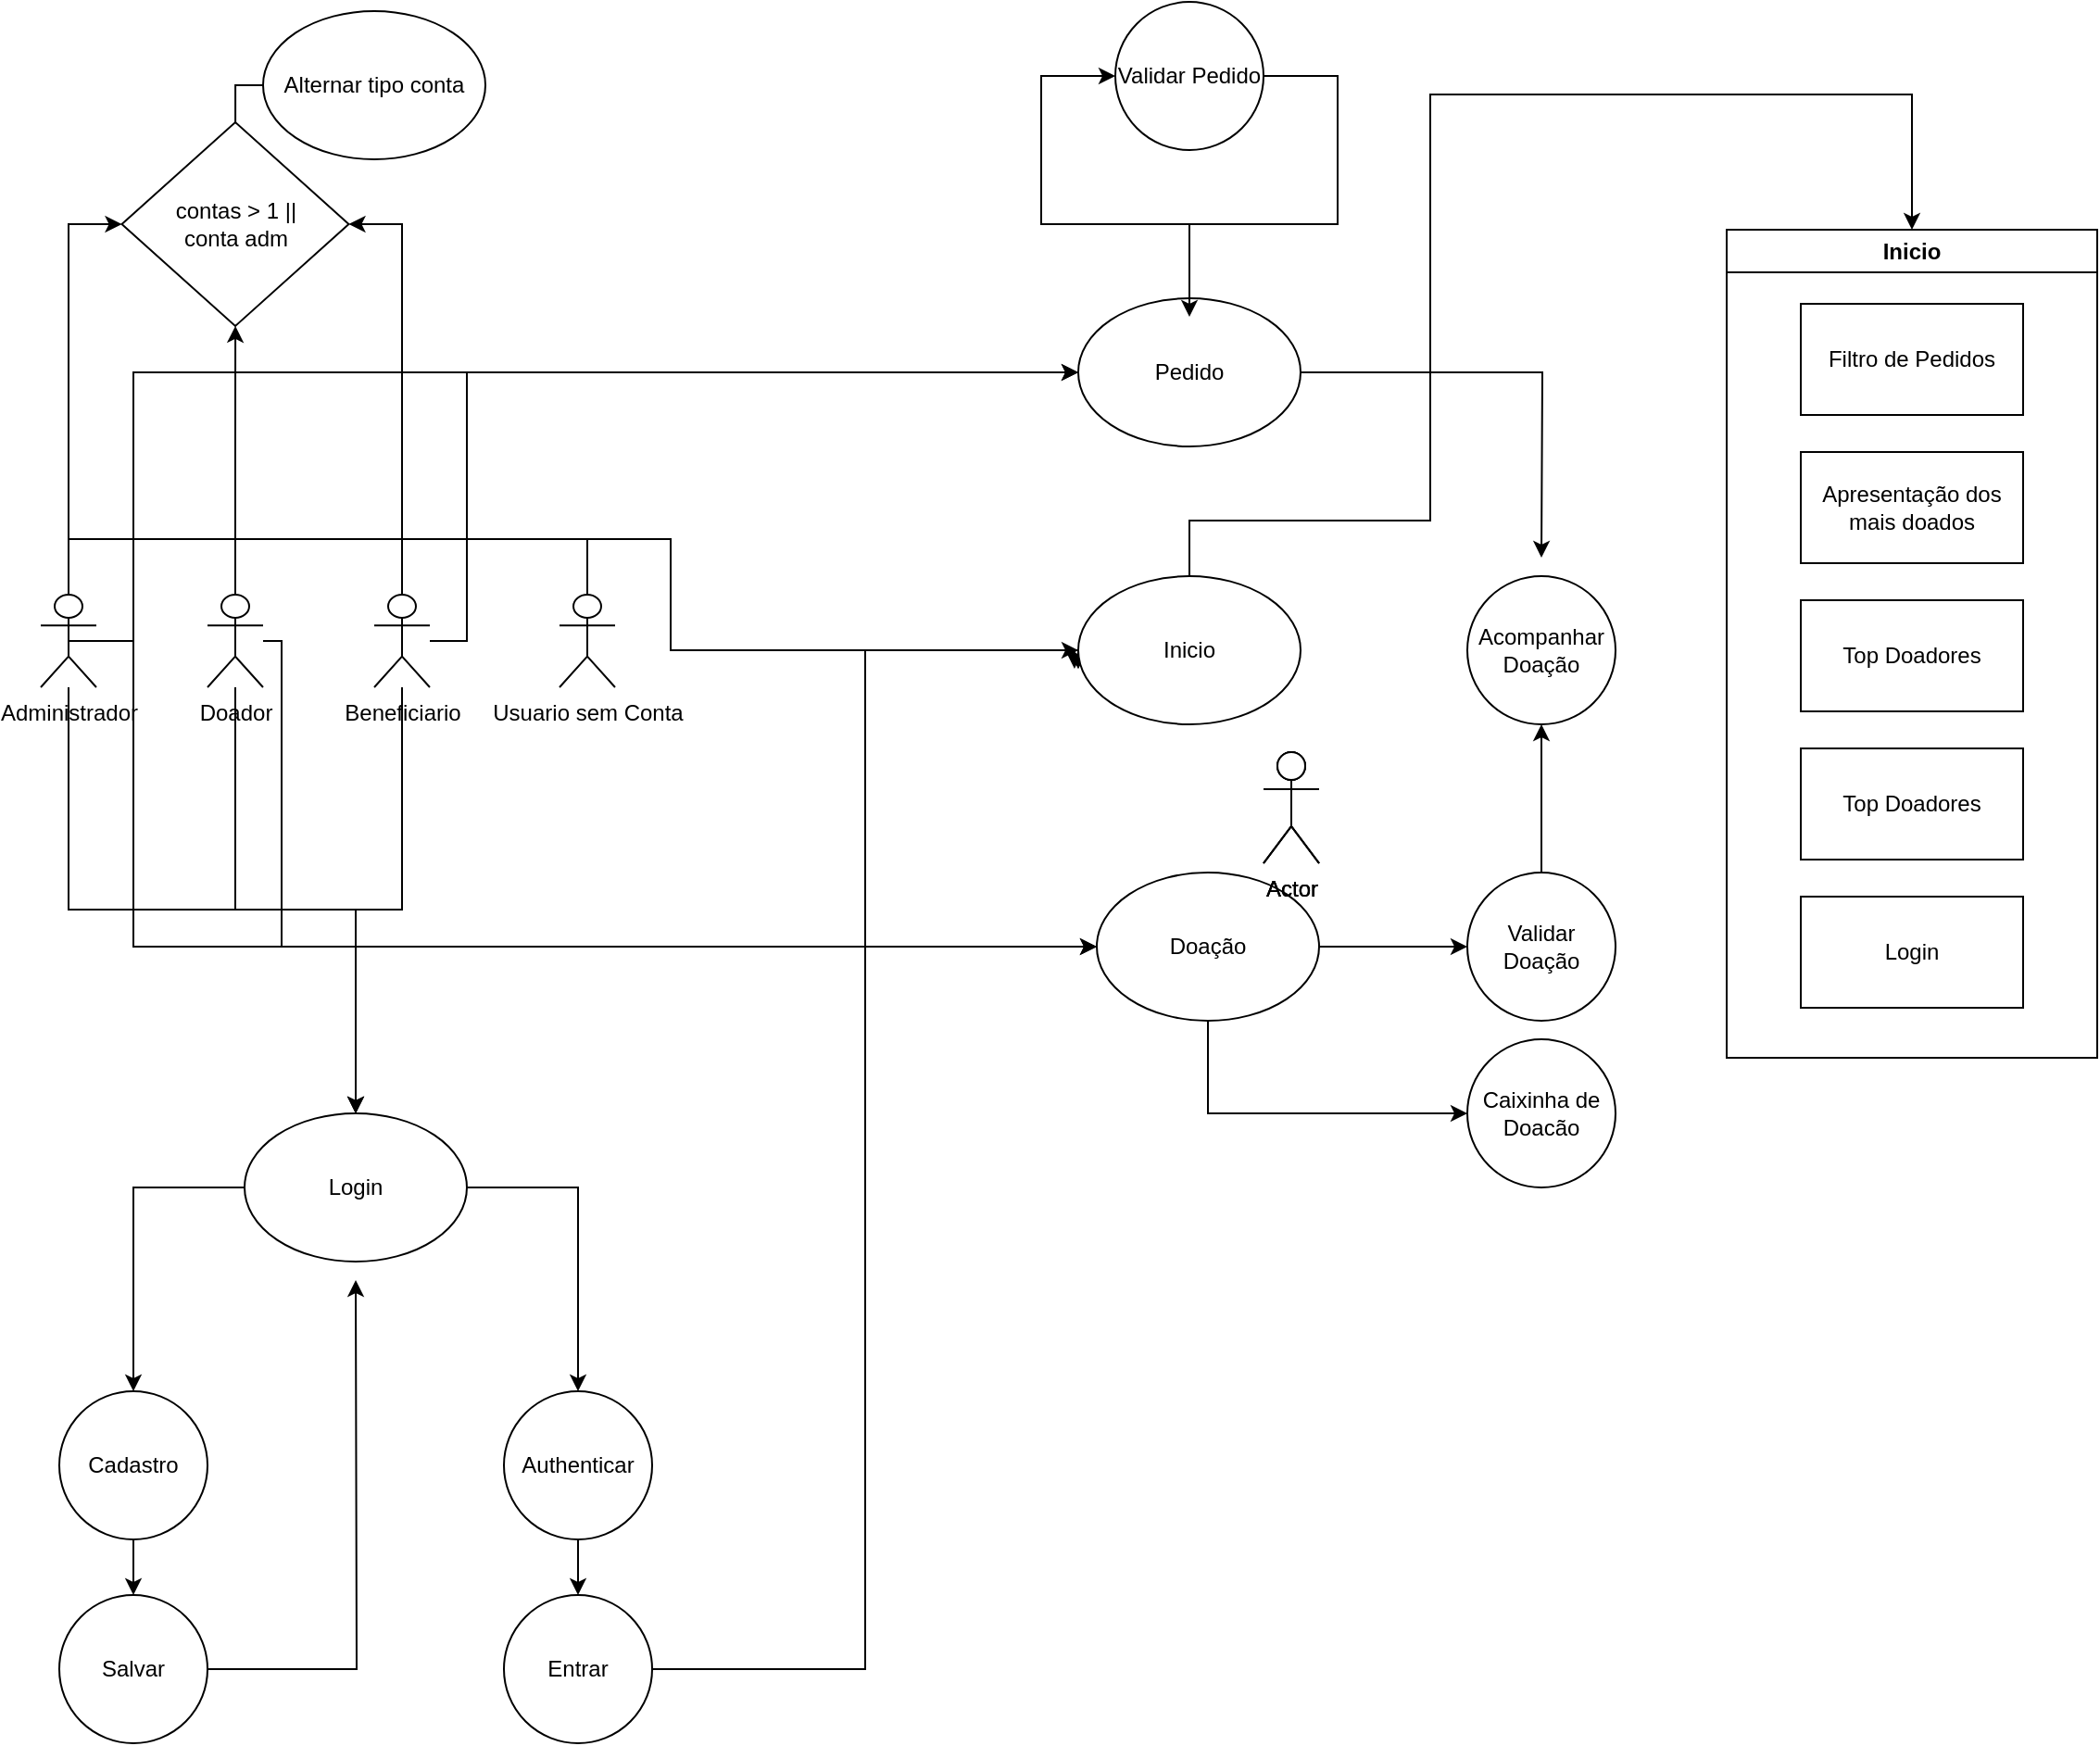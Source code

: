 <mxfile version="21.6.8" type="github">
  <diagram name="Página-1" id="pe9PbRQQL5UhokLPyu_G">
    <mxGraphModel dx="962" dy="415" grid="1" gridSize="10" guides="1" tooltips="1" connect="1" arrows="1" fold="1" page="1" pageScale="1" pageWidth="827" pageHeight="1169" math="0" shadow="0">
      <root>
        <mxCell id="0" />
        <mxCell id="1" parent="0" />
        <mxCell id="Jp_xD6fa2XEamCbHU7ws-20" style="edgeStyle=orthogonalEdgeStyle;rounded=0;orthogonalLoop=1;jettySize=auto;html=1;" parent="1" source="Jp_xD6fa2XEamCbHU7ws-1" target="Jp_xD6fa2XEamCbHU7ws-2" edge="1">
          <mxGeometry relative="1" as="geometry">
            <Array as="points">
              <mxPoint x="315" y="605" />
              <mxPoint x="470" y="605" />
            </Array>
          </mxGeometry>
        </mxCell>
        <mxCell id="Jp_xD6fa2XEamCbHU7ws-28" style="edgeStyle=orthogonalEdgeStyle;rounded=0;orthogonalLoop=1;jettySize=auto;html=1;entryX=0;entryY=0.625;entryDx=0;entryDy=0;entryPerimeter=0;" parent="1" source="Jp_xD6fa2XEamCbHU7ws-1" target="Jp_xD6fa2XEamCbHU7ws-22" edge="1">
          <mxGeometry relative="1" as="geometry">
            <Array as="points">
              <mxPoint x="315" y="405" />
              <mxPoint x="640" y="405" />
              <mxPoint x="640" y="465" />
              <mxPoint x="860" y="465" />
            </Array>
          </mxGeometry>
        </mxCell>
        <mxCell id="Jp_xD6fa2XEamCbHU7ws-32" style="edgeStyle=orthogonalEdgeStyle;rounded=0;orthogonalLoop=1;jettySize=auto;html=1;entryX=0;entryY=0.5;entryDx=0;entryDy=0;" parent="1" source="Jp_xD6fa2XEamCbHU7ws-1" target="Jp_xD6fa2XEamCbHU7ws-30" edge="1">
          <mxGeometry relative="1" as="geometry">
            <Array as="points">
              <mxPoint x="350" y="460" />
              <mxPoint x="350" y="625" />
            </Array>
          </mxGeometry>
        </mxCell>
        <mxCell id="Jp_xD6fa2XEamCbHU7ws-35" style="edgeStyle=orthogonalEdgeStyle;rounded=0;orthogonalLoop=1;jettySize=auto;html=1;exitX=0.5;exitY=0.5;exitDx=0;exitDy=0;exitPerimeter=0;entryX=0;entryY=0.5;entryDx=0;entryDy=0;" parent="1" source="Jp_xD6fa2XEamCbHU7ws-1" target="Jp_xD6fa2XEamCbHU7ws-33" edge="1">
          <mxGeometry relative="1" as="geometry">
            <Array as="points">
              <mxPoint x="350" y="460" />
              <mxPoint x="350" y="315" />
            </Array>
          </mxGeometry>
        </mxCell>
        <mxCell id="g64wiQgbRFAItWLLVFa3-40" style="edgeStyle=orthogonalEdgeStyle;rounded=0;orthogonalLoop=1;jettySize=auto;html=1;" edge="1" parent="1" source="Jp_xD6fa2XEamCbHU7ws-1" target="g64wiQgbRFAItWLLVFa3-30">
          <mxGeometry relative="1" as="geometry">
            <Array as="points">
              <mxPoint x="315" y="235" />
            </Array>
          </mxGeometry>
        </mxCell>
        <mxCell id="Jp_xD6fa2XEamCbHU7ws-1" value="Administrador" style="shape=umlActor;verticalLabelPosition=bottom;verticalAlign=top;html=1;outlineConnect=0;" parent="1" vertex="1">
          <mxGeometry x="300" y="435" width="30" height="50" as="geometry" />
        </mxCell>
        <mxCell id="Jp_xD6fa2XEamCbHU7ws-6" style="edgeStyle=orthogonalEdgeStyle;rounded=0;orthogonalLoop=1;jettySize=auto;html=1;entryX=0.5;entryY=0;entryDx=0;entryDy=0;" parent="1" source="Jp_xD6fa2XEamCbHU7ws-2" target="Jp_xD6fa2XEamCbHU7ws-11" edge="1">
          <mxGeometry relative="1" as="geometry">
            <mxPoint x="350" y="855" as="targetPoint" />
          </mxGeometry>
        </mxCell>
        <mxCell id="Jp_xD6fa2XEamCbHU7ws-12" style="edgeStyle=orthogonalEdgeStyle;rounded=0;orthogonalLoop=1;jettySize=auto;html=1;entryX=0.5;entryY=0;entryDx=0;entryDy=0;" parent="1" source="Jp_xD6fa2XEamCbHU7ws-2" target="Jp_xD6fa2XEamCbHU7ws-9" edge="1">
          <mxGeometry relative="1" as="geometry" />
        </mxCell>
        <mxCell id="Jp_xD6fa2XEamCbHU7ws-2" value="Login" style="ellipse;whiteSpace=wrap;html=1;" parent="1" vertex="1">
          <mxGeometry x="410" y="715" width="120" height="80" as="geometry" />
        </mxCell>
        <mxCell id="Jp_xD6fa2XEamCbHU7ws-17" style="edgeStyle=orthogonalEdgeStyle;rounded=0;orthogonalLoop=1;jettySize=auto;html=1;entryX=0.5;entryY=0;entryDx=0;entryDy=0;" parent="1" source="Jp_xD6fa2XEamCbHU7ws-3" target="Jp_xD6fa2XEamCbHU7ws-2" edge="1">
          <mxGeometry relative="1" as="geometry">
            <Array as="points">
              <mxPoint x="405" y="605" />
              <mxPoint x="470" y="605" />
            </Array>
          </mxGeometry>
        </mxCell>
        <mxCell id="Jp_xD6fa2XEamCbHU7ws-23" style="edgeStyle=orthogonalEdgeStyle;rounded=0;orthogonalLoop=1;jettySize=auto;html=1;exitX=0.5;exitY=0;exitDx=0;exitDy=0;exitPerimeter=0;" parent="1" edge="1">
          <mxGeometry relative="1" as="geometry">
            <mxPoint x="405" y="445" as="sourcePoint" />
            <mxPoint x="860" y="475" as="targetPoint" />
            <Array as="points">
              <mxPoint x="405" y="405" />
              <mxPoint x="640" y="405" />
              <mxPoint x="640" y="465" />
              <mxPoint x="860" y="465" />
            </Array>
          </mxGeometry>
        </mxCell>
        <mxCell id="Jp_xD6fa2XEamCbHU7ws-31" style="edgeStyle=orthogonalEdgeStyle;rounded=0;orthogonalLoop=1;jettySize=auto;html=1;entryX=0;entryY=0.5;entryDx=0;entryDy=0;" parent="1" source="Jp_xD6fa2XEamCbHU7ws-3" target="Jp_xD6fa2XEamCbHU7ws-30" edge="1">
          <mxGeometry relative="1" as="geometry">
            <Array as="points">
              <mxPoint x="430" y="460" />
              <mxPoint x="430" y="625" />
            </Array>
          </mxGeometry>
        </mxCell>
        <mxCell id="g64wiQgbRFAItWLLVFa3-37" style="edgeStyle=orthogonalEdgeStyle;rounded=0;orthogonalLoop=1;jettySize=auto;html=1;" edge="1" parent="1" source="Jp_xD6fa2XEamCbHU7ws-3" target="g64wiQgbRFAItWLLVFa3-30">
          <mxGeometry relative="1" as="geometry" />
        </mxCell>
        <mxCell id="Jp_xD6fa2XEamCbHU7ws-3" value="Doador" style="shape=umlActor;verticalLabelPosition=bottom;verticalAlign=top;html=1;outlineConnect=0;" parent="1" vertex="1">
          <mxGeometry x="390" y="435" width="30" height="50" as="geometry" />
        </mxCell>
        <mxCell id="Jp_xD6fa2XEamCbHU7ws-16" style="edgeStyle=orthogonalEdgeStyle;rounded=0;orthogonalLoop=1;jettySize=auto;html=1;entryX=0.5;entryY=0;entryDx=0;entryDy=0;" parent="1" source="Jp_xD6fa2XEamCbHU7ws-5" target="Jp_xD6fa2XEamCbHU7ws-2" edge="1">
          <mxGeometry relative="1" as="geometry">
            <Array as="points">
              <mxPoint x="495" y="605" />
              <mxPoint x="470" y="605" />
            </Array>
          </mxGeometry>
        </mxCell>
        <mxCell id="Jp_xD6fa2XEamCbHU7ws-27" style="edgeStyle=orthogonalEdgeStyle;rounded=0;orthogonalLoop=1;jettySize=auto;html=1;exitX=0.5;exitY=0;exitDx=0;exitDy=0;exitPerimeter=0;entryX=-0.017;entryY=0.625;entryDx=0;entryDy=0;entryPerimeter=0;" parent="1" source="Jp_xD6fa2XEamCbHU7ws-5" target="Jp_xD6fa2XEamCbHU7ws-22" edge="1">
          <mxGeometry relative="1" as="geometry">
            <Array as="points">
              <mxPoint x="495" y="405" />
              <mxPoint x="640" y="405" />
              <mxPoint x="640" y="465" />
              <mxPoint x="858" y="465" />
            </Array>
          </mxGeometry>
        </mxCell>
        <mxCell id="Jp_xD6fa2XEamCbHU7ws-34" style="edgeStyle=orthogonalEdgeStyle;rounded=0;orthogonalLoop=1;jettySize=auto;html=1;entryX=0;entryY=0.5;entryDx=0;entryDy=0;" parent="1" source="Jp_xD6fa2XEamCbHU7ws-5" target="Jp_xD6fa2XEamCbHU7ws-33" edge="1">
          <mxGeometry relative="1" as="geometry">
            <Array as="points">
              <mxPoint x="530" y="460" />
              <mxPoint x="530" y="315" />
            </Array>
          </mxGeometry>
        </mxCell>
        <mxCell id="g64wiQgbRFAItWLLVFa3-29" style="edgeStyle=orthogonalEdgeStyle;rounded=0;orthogonalLoop=1;jettySize=auto;html=1;" edge="1" parent="1" source="g64wiQgbRFAItWLLVFa3-30" target="g64wiQgbRFAItWLLVFa3-23">
          <mxGeometry relative="1" as="geometry">
            <Array as="points" />
          </mxGeometry>
        </mxCell>
        <mxCell id="Jp_xD6fa2XEamCbHU7ws-5" value="Beneficiario" style="shape=umlActor;verticalLabelPosition=bottom;verticalAlign=top;html=1;outlineConnect=0;" parent="1" vertex="1">
          <mxGeometry x="480" y="435" width="30" height="50" as="geometry" />
        </mxCell>
        <mxCell id="Jp_xD6fa2XEamCbHU7ws-13" style="edgeStyle=orthogonalEdgeStyle;rounded=0;orthogonalLoop=1;jettySize=auto;html=1;exitX=0.5;exitY=1;exitDx=0;exitDy=0;" parent="1" source="Jp_xD6fa2XEamCbHU7ws-9" target="Jp_xD6fa2XEamCbHU7ws-10" edge="1">
          <mxGeometry relative="1" as="geometry" />
        </mxCell>
        <mxCell id="Jp_xD6fa2XEamCbHU7ws-9" value="Authenticar" style="ellipse;whiteSpace=wrap;html=1;aspect=fixed;" parent="1" vertex="1">
          <mxGeometry x="550" y="865" width="80" height="80" as="geometry" />
        </mxCell>
        <mxCell id="Jp_xD6fa2XEamCbHU7ws-41" style="edgeStyle=orthogonalEdgeStyle;rounded=0;orthogonalLoop=1;jettySize=auto;html=1;entryX=0;entryY=0.5;entryDx=0;entryDy=0;" parent="1" source="Jp_xD6fa2XEamCbHU7ws-10" target="Jp_xD6fa2XEamCbHU7ws-22" edge="1">
          <mxGeometry relative="1" as="geometry" />
        </mxCell>
        <mxCell id="Jp_xD6fa2XEamCbHU7ws-10" value="Entrar" style="ellipse;whiteSpace=wrap;html=1;aspect=fixed;" parent="1" vertex="1">
          <mxGeometry x="550" y="975" width="80" height="80" as="geometry" />
        </mxCell>
        <mxCell id="Jp_xD6fa2XEamCbHU7ws-43" style="edgeStyle=orthogonalEdgeStyle;rounded=0;orthogonalLoop=1;jettySize=auto;html=1;entryX=0.5;entryY=0;entryDx=0;entryDy=0;" parent="1" source="Jp_xD6fa2XEamCbHU7ws-11" target="Jp_xD6fa2XEamCbHU7ws-42" edge="1">
          <mxGeometry relative="1" as="geometry" />
        </mxCell>
        <mxCell id="Jp_xD6fa2XEamCbHU7ws-11" value="Cadastro" style="ellipse;whiteSpace=wrap;html=1;aspect=fixed;" parent="1" vertex="1">
          <mxGeometry x="310" y="865" width="80" height="80" as="geometry" />
        </mxCell>
        <mxCell id="Jp_xD6fa2XEamCbHU7ws-29" style="edgeStyle=orthogonalEdgeStyle;rounded=0;orthogonalLoop=1;jettySize=auto;html=1;entryX=0;entryY=0.613;entryDx=0;entryDy=0;entryPerimeter=0;" parent="1" source="Jp_xD6fa2XEamCbHU7ws-21" target="Jp_xD6fa2XEamCbHU7ws-22" edge="1">
          <mxGeometry relative="1" as="geometry">
            <Array as="points">
              <mxPoint x="595" y="405" />
              <mxPoint x="640" y="405" />
              <mxPoint x="640" y="465" />
              <mxPoint x="860" y="465" />
            </Array>
          </mxGeometry>
        </mxCell>
        <mxCell id="Jp_xD6fa2XEamCbHU7ws-21" value="Usuario sem Conta" style="shape=umlActor;verticalLabelPosition=bottom;verticalAlign=top;html=1;outlineConnect=0;" parent="1" vertex="1">
          <mxGeometry x="580" y="435" width="30" height="50" as="geometry" />
        </mxCell>
        <mxCell id="g64wiQgbRFAItWLLVFa3-18" style="edgeStyle=orthogonalEdgeStyle;rounded=0;orthogonalLoop=1;jettySize=auto;html=1;entryX=0.5;entryY=0;entryDx=0;entryDy=0;" edge="1" parent="1" source="Jp_xD6fa2XEamCbHU7ws-22" target="Jp_xD6fa2XEamCbHU7ws-50">
          <mxGeometry relative="1" as="geometry">
            <Array as="points">
              <mxPoint x="920" y="395" />
              <mxPoint x="1050" y="395" />
              <mxPoint x="1050" y="165" />
              <mxPoint x="1310" y="165" />
            </Array>
          </mxGeometry>
        </mxCell>
        <mxCell id="Jp_xD6fa2XEamCbHU7ws-22" value="Inicio" style="ellipse;whiteSpace=wrap;html=1;" parent="1" vertex="1">
          <mxGeometry x="860" y="425" width="120" height="80" as="geometry" />
        </mxCell>
        <mxCell id="g64wiQgbRFAItWLLVFa3-15" style="edgeStyle=orthogonalEdgeStyle;rounded=0;orthogonalLoop=1;jettySize=auto;html=1;exitX=1;exitY=0.5;exitDx=0;exitDy=0;entryX=0;entryY=0.5;entryDx=0;entryDy=0;" edge="1" parent="1" source="Jp_xD6fa2XEamCbHU7ws-30" target="g64wiQgbRFAItWLLVFa3-14">
          <mxGeometry relative="1" as="geometry" />
        </mxCell>
        <mxCell id="g64wiQgbRFAItWLLVFa3-17" style="edgeStyle=orthogonalEdgeStyle;rounded=0;orthogonalLoop=1;jettySize=auto;html=1;" edge="1" parent="1" source="Jp_xD6fa2XEamCbHU7ws-30" target="Jp_xD6fa2XEamCbHU7ws-47">
          <mxGeometry relative="1" as="geometry">
            <Array as="points">
              <mxPoint x="930" y="715" />
            </Array>
          </mxGeometry>
        </mxCell>
        <mxCell id="Jp_xD6fa2XEamCbHU7ws-30" value="Doação" style="ellipse;whiteSpace=wrap;html=1;" parent="1" vertex="1">
          <mxGeometry x="870" y="585" width="120" height="80" as="geometry" />
        </mxCell>
        <mxCell id="Jp_xD6fa2XEamCbHU7ws-38" style="edgeStyle=orthogonalEdgeStyle;rounded=0;orthogonalLoop=1;jettySize=auto;html=1;" parent="1" source="Jp_xD6fa2XEamCbHU7ws-33" edge="1">
          <mxGeometry relative="1" as="geometry">
            <mxPoint x="1110" y="415" as="targetPoint" />
          </mxGeometry>
        </mxCell>
        <mxCell id="g64wiQgbRFAItWLLVFa3-3" value="" style="edgeStyle=orthogonalEdgeStyle;rounded=0;orthogonalLoop=1;jettySize=auto;html=1;" edge="1" parent="1" source="Jp_xD6fa2XEamCbHU7ws-33" target="g64wiQgbRFAItWLLVFa3-2">
          <mxGeometry relative="1" as="geometry">
            <Array as="points">
              <mxPoint x="920" y="235" />
              <mxPoint x="840" y="235" />
              <mxPoint x="840" y="155" />
            </Array>
          </mxGeometry>
        </mxCell>
        <mxCell id="Jp_xD6fa2XEamCbHU7ws-33" value="Pedido" style="ellipse;whiteSpace=wrap;html=1;" parent="1" vertex="1">
          <mxGeometry x="860" y="275" width="120" height="80" as="geometry" />
        </mxCell>
        <mxCell id="Jp_xD6fa2XEamCbHU7ws-40" value="Acompanhar&lt;br&gt;Doação" style="ellipse;whiteSpace=wrap;html=1;aspect=fixed;" parent="1" vertex="1">
          <mxGeometry x="1070" y="425" width="80" height="80" as="geometry" />
        </mxCell>
        <mxCell id="Jp_xD6fa2XEamCbHU7ws-44" style="edgeStyle=orthogonalEdgeStyle;rounded=0;orthogonalLoop=1;jettySize=auto;html=1;" parent="1" source="Jp_xD6fa2XEamCbHU7ws-42" edge="1">
          <mxGeometry relative="1" as="geometry">
            <mxPoint x="470" y="805" as="targetPoint" />
          </mxGeometry>
        </mxCell>
        <mxCell id="Jp_xD6fa2XEamCbHU7ws-42" value="Salvar" style="ellipse;whiteSpace=wrap;html=1;aspect=fixed;" parent="1" vertex="1">
          <mxGeometry x="310" y="975" width="80" height="80" as="geometry" />
        </mxCell>
        <mxCell id="Jp_xD6fa2XEamCbHU7ws-47" value="Caixinha de Doacão" style="ellipse;whiteSpace=wrap;html=1;" parent="1" vertex="1">
          <mxGeometry x="1070" y="675" width="80" height="80" as="geometry" />
        </mxCell>
        <mxCell id="Jp_xD6fa2XEamCbHU7ws-50" value="Inicio" style="swimlane;whiteSpace=wrap;html=1;" parent="1" vertex="1">
          <mxGeometry x="1210" y="238" width="200" height="447" as="geometry" />
        </mxCell>
        <mxCell id="Jp_xD6fa2XEamCbHU7ws-52" value="Filtro de Pedidos" style="rounded=0;whiteSpace=wrap;html=1;" parent="Jp_xD6fa2XEamCbHU7ws-50" vertex="1">
          <mxGeometry x="40" y="40" width="120" height="60" as="geometry" />
        </mxCell>
        <mxCell id="Jp_xD6fa2XEamCbHU7ws-53" value="Apresentação dos mais doados" style="rounded=0;whiteSpace=wrap;html=1;" parent="Jp_xD6fa2XEamCbHU7ws-50" vertex="1">
          <mxGeometry x="40" y="120" width="120" height="60" as="geometry" />
        </mxCell>
        <mxCell id="Jp_xD6fa2XEamCbHU7ws-54" value="Top Doadores" style="rounded=0;whiteSpace=wrap;html=1;" parent="Jp_xD6fa2XEamCbHU7ws-50" vertex="1">
          <mxGeometry x="40" y="200" width="120" height="60" as="geometry" />
        </mxCell>
        <mxCell id="Jp_xD6fa2XEamCbHU7ws-55" value="Top Doadores" style="rounded=0;whiteSpace=wrap;html=1;" parent="Jp_xD6fa2XEamCbHU7ws-50" vertex="1">
          <mxGeometry x="40" y="280" width="120" height="60" as="geometry" />
        </mxCell>
        <mxCell id="g64wiQgbRFAItWLLVFa3-10" value="Login" style="rounded=0;whiteSpace=wrap;html=1;" vertex="1" parent="Jp_xD6fa2XEamCbHU7ws-50">
          <mxGeometry x="40" y="360" width="120" height="60" as="geometry" />
        </mxCell>
        <mxCell id="g64wiQgbRFAItWLLVFa3-4" style="edgeStyle=orthogonalEdgeStyle;rounded=0;orthogonalLoop=1;jettySize=auto;html=1;" edge="1" parent="1" source="g64wiQgbRFAItWLLVFa3-2">
          <mxGeometry relative="1" as="geometry">
            <mxPoint x="920" y="285" as="targetPoint" />
            <Array as="points">
              <mxPoint x="1000" y="155" />
              <mxPoint x="1000" y="235" />
              <mxPoint x="920" y="235" />
            </Array>
          </mxGeometry>
        </mxCell>
        <mxCell id="g64wiQgbRFAItWLLVFa3-2" value="Validar Pedido" style="ellipse;whiteSpace=wrap;html=1;" vertex="1" parent="1">
          <mxGeometry x="880" y="115" width="80" height="80" as="geometry" />
        </mxCell>
        <mxCell id="g64wiQgbRFAItWLLVFa3-16" style="edgeStyle=orthogonalEdgeStyle;rounded=0;orthogonalLoop=1;jettySize=auto;html=1;entryX=0.5;entryY=1;entryDx=0;entryDy=0;" edge="1" parent="1" source="g64wiQgbRFAItWLLVFa3-14" target="Jp_xD6fa2XEamCbHU7ws-40">
          <mxGeometry relative="1" as="geometry">
            <Array as="points">
              <mxPoint x="1110" y="625" />
            </Array>
          </mxGeometry>
        </mxCell>
        <mxCell id="g64wiQgbRFAItWLLVFa3-14" value="Validar Doação" style="ellipse;whiteSpace=wrap;html=1;" vertex="1" parent="1">
          <mxGeometry x="1070" y="585" width="80" height="80" as="geometry" />
        </mxCell>
        <mxCell id="g64wiQgbRFAItWLLVFa3-19" value="Actor" style="shape=umlActor;verticalLabelPosition=bottom;verticalAlign=top;html=1;outlineConnect=0;" vertex="1" parent="1">
          <mxGeometry x="960" y="520" width="30" height="60" as="geometry" />
        </mxCell>
        <mxCell id="g64wiQgbRFAItWLLVFa3-20" value="Actor" style="shape=umlActor;verticalLabelPosition=bottom;verticalAlign=top;html=1;outlineConnect=0;" vertex="1" parent="1">
          <mxGeometry x="960" y="520" width="30" height="60" as="geometry" />
        </mxCell>
        <mxCell id="g64wiQgbRFAItWLLVFa3-21" value="Actor" style="shape=umlActor;verticalLabelPosition=bottom;verticalAlign=top;html=1;outlineConnect=0;" vertex="1" parent="1">
          <mxGeometry x="960" y="520" width="30" height="60" as="geometry" />
        </mxCell>
        <mxCell id="g64wiQgbRFAItWLLVFa3-23" value="Alternar tipo conta" style="ellipse;whiteSpace=wrap;html=1;" vertex="1" parent="1">
          <mxGeometry x="420" y="120" width="120" height="80" as="geometry" />
        </mxCell>
        <mxCell id="g64wiQgbRFAItWLLVFa3-31" value="" style="edgeStyle=orthogonalEdgeStyle;rounded=0;orthogonalLoop=1;jettySize=auto;html=1;" edge="1" parent="1" source="Jp_xD6fa2XEamCbHU7ws-5" target="g64wiQgbRFAItWLLVFa3-30">
          <mxGeometry relative="1" as="geometry">
            <mxPoint x="495" y="435" as="sourcePoint" />
            <mxPoint x="405" y="180" as="targetPoint" />
            <Array as="points">
              <mxPoint x="495" y="235" />
            </Array>
          </mxGeometry>
        </mxCell>
        <mxCell id="g64wiQgbRFAItWLLVFa3-30" value="contas &amp;gt; 1 ||&lt;br&gt;conta adm" style="rhombus;whiteSpace=wrap;html=1;" vertex="1" parent="1">
          <mxGeometry x="343.75" y="180" width="122.5" height="110" as="geometry" />
        </mxCell>
      </root>
    </mxGraphModel>
  </diagram>
</mxfile>
